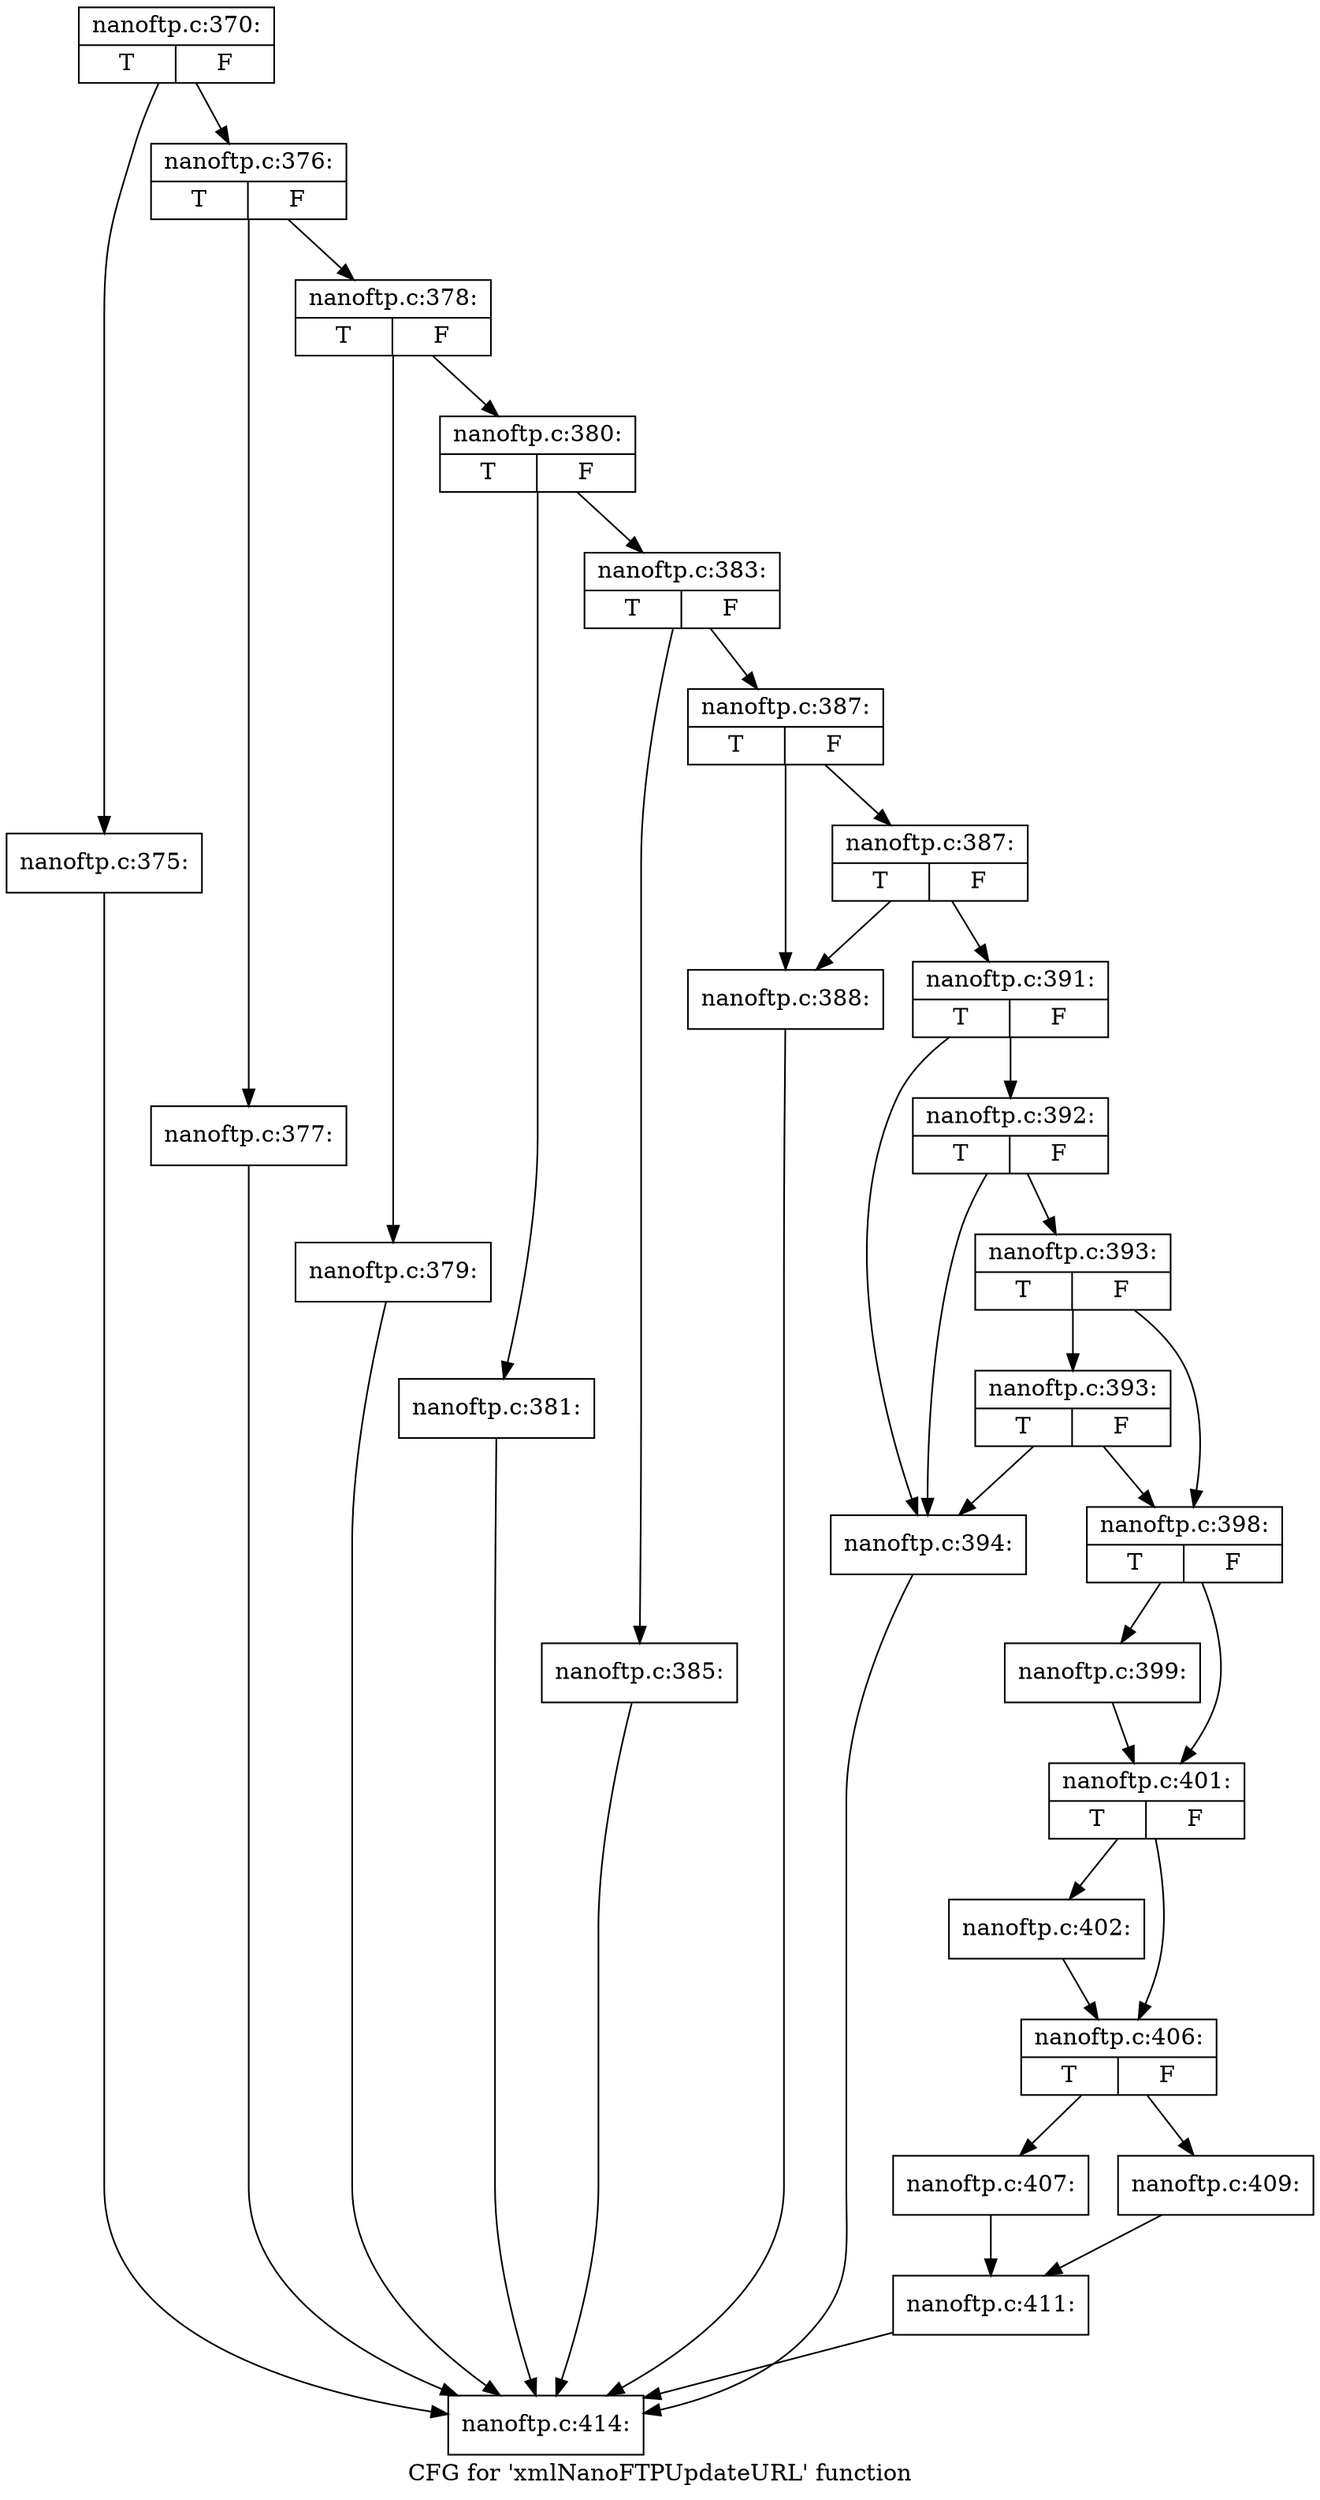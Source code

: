digraph "CFG for 'xmlNanoFTPUpdateURL' function" {
	label="CFG for 'xmlNanoFTPUpdateURL' function";

	Node0x3e3fdc0 [shape=record,label="{nanoftp.c:370:|{<s0>T|<s1>F}}"];
	Node0x3e3fdc0 -> Node0x3e414b0;
	Node0x3e3fdc0 -> Node0x3e41500;
	Node0x3e414b0 [shape=record,label="{nanoftp.c:375:}"];
	Node0x3e414b0 -> Node0x3e31df0;
	Node0x3e41500 [shape=record,label="{nanoftp.c:376:|{<s0>T|<s1>F}}"];
	Node0x3e41500 -> Node0x3e41a00;
	Node0x3e41500 -> Node0x3e41a50;
	Node0x3e41a00 [shape=record,label="{nanoftp.c:377:}"];
	Node0x3e41a00 -> Node0x3e31df0;
	Node0x3e41a50 [shape=record,label="{nanoftp.c:378:|{<s0>T|<s1>F}}"];
	Node0x3e41a50 -> Node0x3e41f40;
	Node0x3e41a50 -> Node0x3e41f90;
	Node0x3e41f40 [shape=record,label="{nanoftp.c:379:}"];
	Node0x3e41f40 -> Node0x3e31df0;
	Node0x3e41f90 [shape=record,label="{nanoftp.c:380:|{<s0>T|<s1>F}}"];
	Node0x3e41f90 -> Node0x3e42580;
	Node0x3e41f90 -> Node0x3e425d0;
	Node0x3e42580 [shape=record,label="{nanoftp.c:381:}"];
	Node0x3e42580 -> Node0x3e31df0;
	Node0x3e425d0 [shape=record,label="{nanoftp.c:383:|{<s0>T|<s1>F}}"];
	Node0x3e425d0 -> Node0x3e43450;
	Node0x3e425d0 -> Node0x3e437f0;
	Node0x3e43450 [shape=record,label="{nanoftp.c:385:}"];
	Node0x3e43450 -> Node0x3e31df0;
	Node0x3e437f0 [shape=record,label="{nanoftp.c:387:|{<s0>T|<s1>F}}"];
	Node0x3e437f0 -> Node0x3e43a90;
	Node0x3e437f0 -> Node0x3e43b30;
	Node0x3e43b30 [shape=record,label="{nanoftp.c:387:|{<s0>T|<s1>F}}"];
	Node0x3e43b30 -> Node0x3e43a90;
	Node0x3e43b30 -> Node0x3e43ae0;
	Node0x3e43a90 [shape=record,label="{nanoftp.c:388:}"];
	Node0x3e43a90 -> Node0x3e31df0;
	Node0x3e43ae0 [shape=record,label="{nanoftp.c:391:|{<s0>T|<s1>F}}"];
	Node0x3e43ae0 -> Node0x3e44690;
	Node0x3e43ae0 -> Node0x3e44ac0;
	Node0x3e44ac0 [shape=record,label="{nanoftp.c:392:|{<s0>T|<s1>F}}"];
	Node0x3e44ac0 -> Node0x3e44690;
	Node0x3e44ac0 -> Node0x3e44a70;
	Node0x3e44a70 [shape=record,label="{nanoftp.c:393:|{<s0>T|<s1>F}}"];
	Node0x3e44a70 -> Node0x3e44e10;
	Node0x3e44a70 -> Node0x3e44a20;
	Node0x3e44e10 [shape=record,label="{nanoftp.c:393:|{<s0>T|<s1>F}}"];
	Node0x3e44e10 -> Node0x3e44690;
	Node0x3e44e10 -> Node0x3e44a20;
	Node0x3e44690 [shape=record,label="{nanoftp.c:394:}"];
	Node0x3e44690 -> Node0x3e31df0;
	Node0x3e44a20 [shape=record,label="{nanoftp.c:398:|{<s0>T|<s1>F}}"];
	Node0x3e44a20 -> Node0x3e45080;
	Node0x3e44a20 -> Node0x3e46460;
	Node0x3e45080 [shape=record,label="{nanoftp.c:399:}"];
	Node0x3e45080 -> Node0x3e46460;
	Node0x3e46460 [shape=record,label="{nanoftp.c:401:|{<s0>T|<s1>F}}"];
	Node0x3e46460 -> Node0x3e46ca0;
	Node0x3e46460 -> Node0x3e46cf0;
	Node0x3e46ca0 [shape=record,label="{nanoftp.c:402:}"];
	Node0x3e46ca0 -> Node0x3e46cf0;
	Node0x3e46cf0 [shape=record,label="{nanoftp.c:406:|{<s0>T|<s1>F}}"];
	Node0x3e46cf0 -> Node0x3e47710;
	Node0x3e46cf0 -> Node0x3e477b0;
	Node0x3e47710 [shape=record,label="{nanoftp.c:407:}"];
	Node0x3e47710 -> Node0x3e47760;
	Node0x3e477b0 [shape=record,label="{nanoftp.c:409:}"];
	Node0x3e477b0 -> Node0x3e47760;
	Node0x3e47760 [shape=record,label="{nanoftp.c:411:}"];
	Node0x3e47760 -> Node0x3e31df0;
	Node0x3e31df0 [shape=record,label="{nanoftp.c:414:}"];
}
